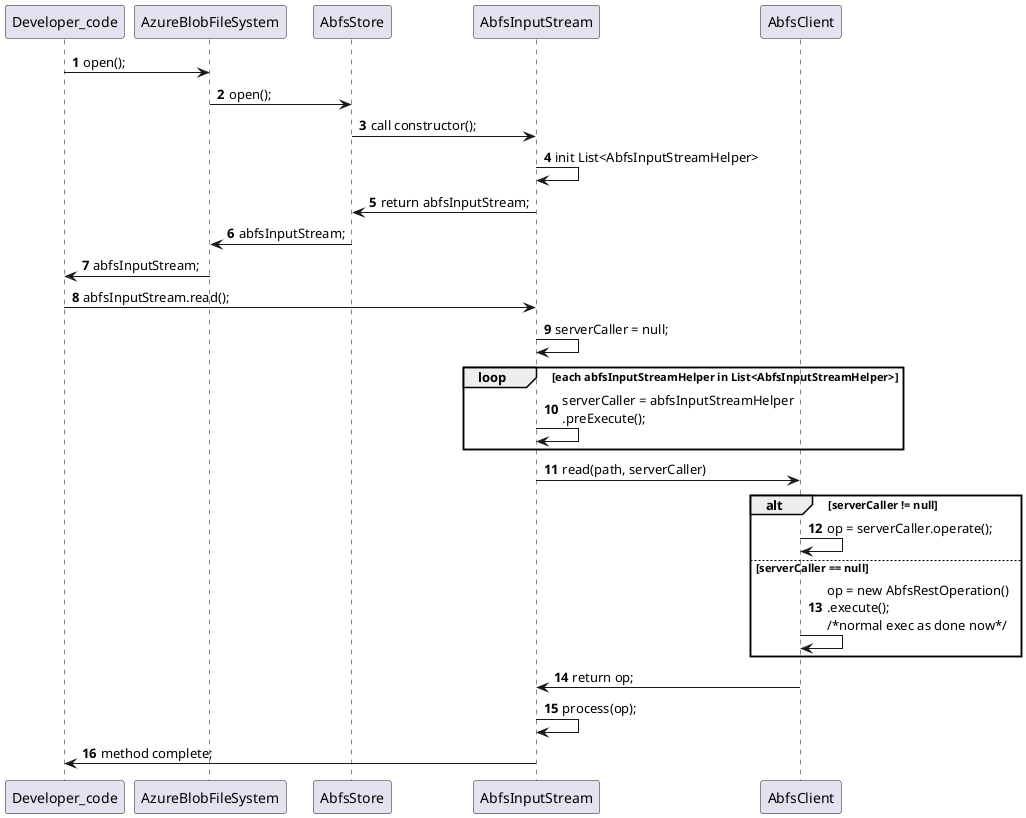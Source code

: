@startuml
'https://plantuml.com/sequence-diagram

autonumber
Developer_code -> AzureBlobFileSystem: open();
AzureBlobFileSystem -> AbfsStore : open();
AbfsStore -> AbfsInputStream: call constructor();
AbfsInputStream -> AbfsInputStream: init List<AbfsInputStreamHelper>
AbfsInputStream -> AbfsStore: return abfsInputStream;
AbfsStore -> AzureBlobFileSystem: abfsInputStream;
AzureBlobFileSystem -> Developer_code: abfsInputStream;
Developer_code -> AbfsInputStream: abfsInputStream.read();
AbfsInputStream -> AbfsInputStream: serverCaller = null;
loop each abfsInputStreamHelper in List<AbfsInputStreamHelper>
AbfsInputStream -> AbfsInputStream: serverCaller = abfsInputStreamHelper\n.preExecute();
end
AbfsInputStream -> AbfsClient: read(path, serverCaller)
alt serverCaller != null
AbfsClient -> AbfsClient: op = serverCaller.operate();
else serverCaller == null
AbfsClient -> AbfsClient: op = new AbfsRestOperation()\n.execute();\n/*normal exec as done now*/
end
AbfsClient -> AbfsInputStream: return op;
AbfsInputStream -> AbfsInputStream: process(op);
AbfsInputStream -> Developer_code: method complete;

@enduml